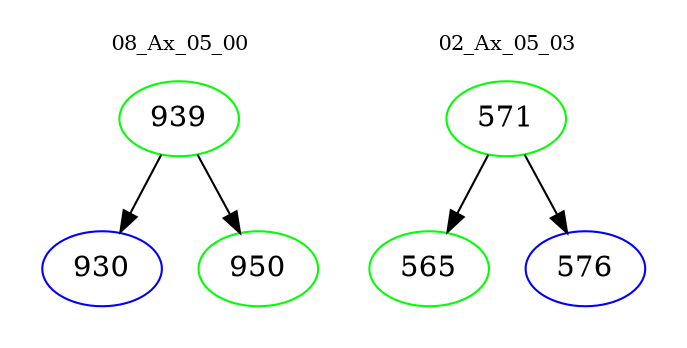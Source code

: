 digraph{
subgraph cluster_0 {
color = white
label = "08_Ax_05_00";
fontsize=10;
T0_939 [label="939", color="green"]
T0_939 -> T0_930 [color="black"]
T0_930 [label="930", color="blue"]
T0_939 -> T0_950 [color="black"]
T0_950 [label="950", color="green"]
}
subgraph cluster_1 {
color = white
label = "02_Ax_05_03";
fontsize=10;
T1_571 [label="571", color="green"]
T1_571 -> T1_565 [color="black"]
T1_565 [label="565", color="green"]
T1_571 -> T1_576 [color="black"]
T1_576 [label="576", color="blue"]
}
}
